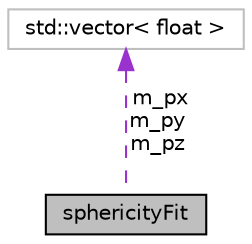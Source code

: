 digraph "sphericityFit"
{
 // LATEX_PDF_SIZE
  edge [fontname="Helvetica",fontsize="10",labelfontname="Helvetica",labelfontsize="10"];
  node [fontname="Helvetica",fontsize="10",shape=record];
  Node1 [label="sphericityFit",height=0.2,width=0.4,color="black", fillcolor="grey75", style="filled", fontcolor="black",tooltip=" "];
  Node2 -> Node1 [dir="back",color="darkorchid3",fontsize="10",style="dashed",label=" m_px\nm_py\nm_pz" ,fontname="Helvetica"];
  Node2 [label="std::vector\< float \>",height=0.2,width=0.4,color="grey75", fillcolor="white", style="filled",tooltip=" "];
}
